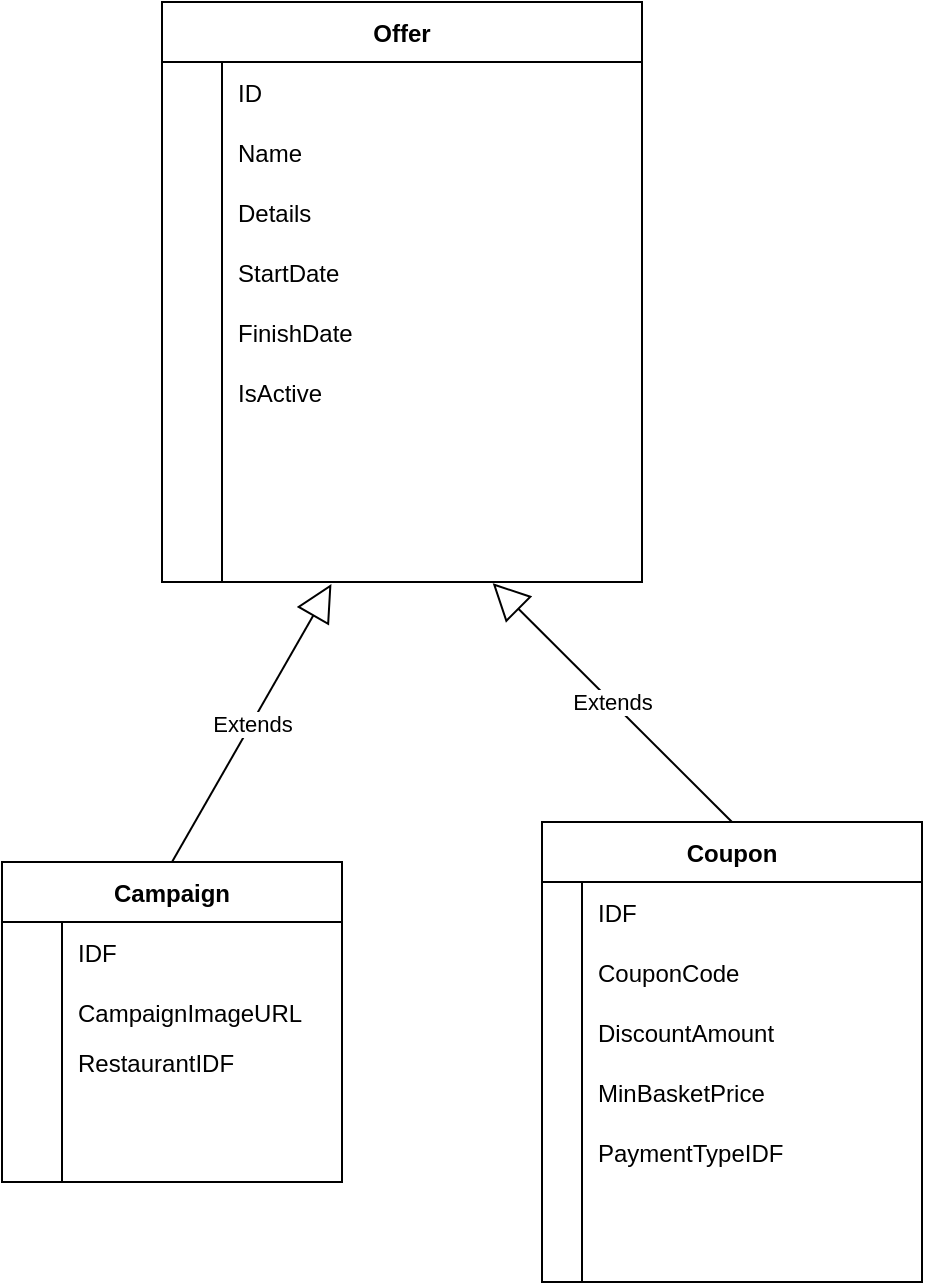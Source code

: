 <mxfile version="17.4.6" type="device"><diagram id="l6VeCcnvR_PnfAOTuauu" name="Page-1"><mxGraphModel dx="1680" dy="400" grid="1" gridSize="10" guides="1" tooltips="1" connect="1" arrows="1" fold="1" page="1" pageScale="1" pageWidth="850" pageHeight="1100" math="0" shadow="0"><root><mxCell id="0"/><mxCell id="1" parent="0"/><mxCell id="JWYqVmslD0l_uEXefMOu-1" value="Offer" style="shape=table;startSize=30;container=1;collapsible=1;childLayout=tableLayout;fixedRows=1;rowLines=0;fontStyle=1;align=center;resizeLast=1;" vertex="1" parent="1"><mxGeometry x="60" y="110" width="240" height="290" as="geometry"/></mxCell><mxCell id="JWYqVmslD0l_uEXefMOu-5" value="" style="shape=tableRow;horizontal=0;startSize=0;swimlaneHead=0;swimlaneBody=0;fillColor=none;collapsible=0;dropTarget=0;points=[[0,0.5],[1,0.5]];portConstraint=eastwest;top=0;left=0;right=0;bottom=0;" vertex="1" parent="JWYqVmslD0l_uEXefMOu-1"><mxGeometry y="30" width="240" height="30" as="geometry"/></mxCell><mxCell id="JWYqVmslD0l_uEXefMOu-6" value="" style="shape=partialRectangle;overflow=hidden;connectable=0;fillColor=none;top=0;left=0;bottom=0;right=0;" vertex="1" parent="JWYqVmslD0l_uEXefMOu-5"><mxGeometry width="30" height="30" as="geometry"><mxRectangle width="30" height="30" as="alternateBounds"/></mxGeometry></mxCell><mxCell id="JWYqVmslD0l_uEXefMOu-7" value="ID " style="shape=partialRectangle;overflow=hidden;connectable=0;fillColor=none;align=left;top=0;left=0;bottom=0;right=0;spacingLeft=6;" vertex="1" parent="JWYqVmslD0l_uEXefMOu-5"><mxGeometry x="30" width="210" height="30" as="geometry"><mxRectangle width="210" height="30" as="alternateBounds"/></mxGeometry></mxCell><mxCell id="JWYqVmslD0l_uEXefMOu-8" value="" style="shape=tableRow;horizontal=0;startSize=0;swimlaneHead=0;swimlaneBody=0;fillColor=none;collapsible=0;dropTarget=0;points=[[0,0.5],[1,0.5]];portConstraint=eastwest;top=0;left=0;right=0;bottom=0;" vertex="1" parent="JWYqVmslD0l_uEXefMOu-1"><mxGeometry y="60" width="240" height="30" as="geometry"/></mxCell><mxCell id="JWYqVmslD0l_uEXefMOu-9" value="" style="shape=partialRectangle;overflow=hidden;connectable=0;fillColor=none;top=0;left=0;bottom=0;right=0;" vertex="1" parent="JWYqVmslD0l_uEXefMOu-8"><mxGeometry width="30" height="30" as="geometry"><mxRectangle width="30" height="30" as="alternateBounds"/></mxGeometry></mxCell><mxCell id="JWYqVmslD0l_uEXefMOu-10" value="Name" style="shape=partialRectangle;overflow=hidden;connectable=0;fillColor=none;align=left;top=0;left=0;bottom=0;right=0;spacingLeft=6;" vertex="1" parent="JWYqVmslD0l_uEXefMOu-8"><mxGeometry x="30" width="210" height="30" as="geometry"><mxRectangle width="210" height="30" as="alternateBounds"/></mxGeometry></mxCell><mxCell id="JWYqVmslD0l_uEXefMOu-11" value="" style="shape=tableRow;horizontal=0;startSize=0;swimlaneHead=0;swimlaneBody=0;fillColor=none;collapsible=0;dropTarget=0;points=[[0,0.5],[1,0.5]];portConstraint=eastwest;top=0;left=0;right=0;bottom=0;" vertex="1" parent="JWYqVmslD0l_uEXefMOu-1"><mxGeometry y="90" width="240" height="30" as="geometry"/></mxCell><mxCell id="JWYqVmslD0l_uEXefMOu-12" value="" style="shape=partialRectangle;overflow=hidden;connectable=0;fillColor=none;top=0;left=0;bottom=0;right=0;" vertex="1" parent="JWYqVmslD0l_uEXefMOu-11"><mxGeometry width="30" height="30" as="geometry"><mxRectangle width="30" height="30" as="alternateBounds"/></mxGeometry></mxCell><mxCell id="JWYqVmslD0l_uEXefMOu-13" value="Details " style="shape=partialRectangle;overflow=hidden;connectable=0;fillColor=none;align=left;top=0;left=0;bottom=0;right=0;spacingLeft=6;" vertex="1" parent="JWYqVmslD0l_uEXefMOu-11"><mxGeometry x="30" width="210" height="30" as="geometry"><mxRectangle width="210" height="30" as="alternateBounds"/></mxGeometry></mxCell><mxCell id="JWYqVmslD0l_uEXefMOu-14" value="" style="shape=tableRow;horizontal=0;startSize=0;swimlaneHead=0;swimlaneBody=0;fillColor=none;collapsible=0;dropTarget=0;points=[[0,0.5],[1,0.5]];portConstraint=eastwest;top=0;left=0;right=0;bottom=0;" vertex="1" parent="JWYqVmslD0l_uEXefMOu-1"><mxGeometry y="120" width="240" height="30" as="geometry"/></mxCell><mxCell id="JWYqVmslD0l_uEXefMOu-15" value="" style="shape=partialRectangle;overflow=hidden;connectable=0;fillColor=none;top=0;left=0;bottom=0;right=0;" vertex="1" parent="JWYqVmslD0l_uEXefMOu-14"><mxGeometry width="30" height="30" as="geometry"><mxRectangle width="30" height="30" as="alternateBounds"/></mxGeometry></mxCell><mxCell id="JWYqVmslD0l_uEXefMOu-16" value="StartDate " style="shape=partialRectangle;overflow=hidden;connectable=0;fillColor=none;align=left;top=0;left=0;bottom=0;right=0;spacingLeft=6;" vertex="1" parent="JWYqVmslD0l_uEXefMOu-14"><mxGeometry x="30" width="210" height="30" as="geometry"><mxRectangle width="210" height="30" as="alternateBounds"/></mxGeometry></mxCell><mxCell id="JWYqVmslD0l_uEXefMOu-17" value="" style="shape=tableRow;horizontal=0;startSize=0;swimlaneHead=0;swimlaneBody=0;fillColor=none;collapsible=0;dropTarget=0;points=[[0,0.5],[1,0.5]];portConstraint=eastwest;top=0;left=0;right=0;bottom=0;" vertex="1" parent="JWYqVmslD0l_uEXefMOu-1"><mxGeometry y="150" width="240" height="30" as="geometry"/></mxCell><mxCell id="JWYqVmslD0l_uEXefMOu-18" value="" style="shape=partialRectangle;overflow=hidden;connectable=0;fillColor=none;top=0;left=0;bottom=0;right=0;" vertex="1" parent="JWYqVmslD0l_uEXefMOu-17"><mxGeometry width="30" height="30" as="geometry"><mxRectangle width="30" height="30" as="alternateBounds"/></mxGeometry></mxCell><mxCell id="JWYqVmslD0l_uEXefMOu-19" value="FinishDate " style="shape=partialRectangle;overflow=hidden;connectable=0;fillColor=none;align=left;top=0;left=0;bottom=0;right=0;spacingLeft=6;" vertex="1" parent="JWYqVmslD0l_uEXefMOu-17"><mxGeometry x="30" width="210" height="30" as="geometry"><mxRectangle width="210" height="30" as="alternateBounds"/></mxGeometry></mxCell><mxCell id="JWYqVmslD0l_uEXefMOu-20" value="" style="shape=tableRow;horizontal=0;startSize=0;swimlaneHead=0;swimlaneBody=0;fillColor=none;collapsible=0;dropTarget=0;points=[[0,0.5],[1,0.5]];portConstraint=eastwest;top=0;left=0;right=0;bottom=0;" vertex="1" parent="JWYqVmslD0l_uEXefMOu-1"><mxGeometry y="180" width="240" height="30" as="geometry"/></mxCell><mxCell id="JWYqVmslD0l_uEXefMOu-21" value="" style="shape=partialRectangle;overflow=hidden;connectable=0;fillColor=none;top=0;left=0;bottom=0;right=0;" vertex="1" parent="JWYqVmslD0l_uEXefMOu-20"><mxGeometry width="30" height="30" as="geometry"><mxRectangle width="30" height="30" as="alternateBounds"/></mxGeometry></mxCell><mxCell id="JWYqVmslD0l_uEXefMOu-22" value="IsActive " style="shape=partialRectangle;overflow=hidden;connectable=0;fillColor=none;align=left;top=0;left=0;bottom=0;right=0;spacingLeft=6;" vertex="1" parent="JWYqVmslD0l_uEXefMOu-20"><mxGeometry x="30" width="210" height="30" as="geometry"><mxRectangle width="210" height="30" as="alternateBounds"/></mxGeometry></mxCell><mxCell id="JWYqVmslD0l_uEXefMOu-23" value="" style="shape=tableRow;horizontal=0;startSize=0;swimlaneHead=0;swimlaneBody=0;fillColor=none;collapsible=0;dropTarget=0;points=[[0,0.5],[1,0.5]];portConstraint=eastwest;top=0;left=0;right=0;bottom=0;" vertex="1" parent="JWYqVmslD0l_uEXefMOu-1"><mxGeometry y="210" width="240" height="30" as="geometry"/></mxCell><mxCell id="JWYqVmslD0l_uEXefMOu-24" value="" style="shape=partialRectangle;overflow=hidden;connectable=0;fillColor=none;top=0;left=0;bottom=0;right=0;" vertex="1" parent="JWYqVmslD0l_uEXefMOu-23"><mxGeometry width="30" height="30" as="geometry"><mxRectangle width="30" height="30" as="alternateBounds"/></mxGeometry></mxCell><mxCell id="JWYqVmslD0l_uEXefMOu-25" value="" style="shape=partialRectangle;overflow=hidden;connectable=0;fillColor=none;align=left;top=0;left=0;bottom=0;right=0;spacingLeft=6;" vertex="1" parent="JWYqVmslD0l_uEXefMOu-23"><mxGeometry x="30" width="210" height="30" as="geometry"><mxRectangle width="210" height="30" as="alternateBounds"/></mxGeometry></mxCell><mxCell id="JWYqVmslD0l_uEXefMOu-26" value="" style="shape=tableRow;horizontal=0;startSize=0;swimlaneHead=0;swimlaneBody=0;fillColor=none;collapsible=0;dropTarget=0;points=[[0,0.5],[1,0.5]];portConstraint=eastwest;top=0;left=0;right=0;bottom=0;" vertex="1" parent="JWYqVmslD0l_uEXefMOu-1"><mxGeometry y="240" width="240" height="30" as="geometry"/></mxCell><mxCell id="JWYqVmslD0l_uEXefMOu-27" value="" style="shape=partialRectangle;overflow=hidden;connectable=0;fillColor=none;top=0;left=0;bottom=0;right=0;" vertex="1" parent="JWYqVmslD0l_uEXefMOu-26"><mxGeometry width="30" height="30" as="geometry"><mxRectangle width="30" height="30" as="alternateBounds"/></mxGeometry></mxCell><mxCell id="JWYqVmslD0l_uEXefMOu-28" value="" style="shape=partialRectangle;overflow=hidden;connectable=0;fillColor=none;align=left;top=0;left=0;bottom=0;right=0;spacingLeft=6;" vertex="1" parent="JWYqVmslD0l_uEXefMOu-26"><mxGeometry x="30" width="210" height="30" as="geometry"><mxRectangle width="210" height="30" as="alternateBounds"/></mxGeometry></mxCell><mxCell id="JWYqVmslD0l_uEXefMOu-29" value="" style="shape=tableRow;horizontal=0;startSize=0;swimlaneHead=0;swimlaneBody=0;fillColor=none;collapsible=0;dropTarget=0;points=[[0,0.5],[1,0.5]];portConstraint=eastwest;top=0;left=0;right=0;bottom=0;" vertex="1" parent="JWYqVmslD0l_uEXefMOu-1"><mxGeometry y="270" width="240" height="20" as="geometry"/></mxCell><mxCell id="JWYqVmslD0l_uEXefMOu-30" value="" style="shape=partialRectangle;overflow=hidden;connectable=0;fillColor=none;top=0;left=0;bottom=0;right=0;" vertex="1" parent="JWYqVmslD0l_uEXefMOu-29"><mxGeometry width="30" height="20" as="geometry"><mxRectangle width="30" height="20" as="alternateBounds"/></mxGeometry></mxCell><mxCell id="JWYqVmslD0l_uEXefMOu-31" value="" style="shape=partialRectangle;overflow=hidden;connectable=0;fillColor=none;align=left;top=0;left=0;bottom=0;right=0;spacingLeft=6;" vertex="1" parent="JWYqVmslD0l_uEXefMOu-29"><mxGeometry x="30" width="210" height="20" as="geometry"><mxRectangle width="210" height="20" as="alternateBounds"/></mxGeometry></mxCell><mxCell id="JWYqVmslD0l_uEXefMOu-32" value="Campaign" style="shape=table;startSize=30;container=1;collapsible=1;childLayout=tableLayout;fixedRows=1;rowLines=0;fontStyle=1;align=center;resizeLast=1;" vertex="1" parent="1"><mxGeometry x="-20" y="540" width="170" height="160" as="geometry"><mxRectangle x="-20" y="540" width="90" height="30" as="alternateBounds"/></mxGeometry></mxCell><mxCell id="JWYqVmslD0l_uEXefMOu-36" value="" style="shape=tableRow;horizontal=0;startSize=0;swimlaneHead=0;swimlaneBody=0;fillColor=none;collapsible=0;dropTarget=0;points=[[0,0.5],[1,0.5]];portConstraint=eastwest;top=0;left=0;right=0;bottom=0;" vertex="1" parent="JWYqVmslD0l_uEXefMOu-32"><mxGeometry y="30" width="170" height="30" as="geometry"/></mxCell><mxCell id="JWYqVmslD0l_uEXefMOu-37" value="" style="shape=partialRectangle;overflow=hidden;connectable=0;fillColor=none;top=0;left=0;bottom=0;right=0;" vertex="1" parent="JWYqVmslD0l_uEXefMOu-36"><mxGeometry width="30" height="30" as="geometry"><mxRectangle width="30" height="30" as="alternateBounds"/></mxGeometry></mxCell><mxCell id="JWYqVmslD0l_uEXefMOu-38" value="IDF " style="shape=partialRectangle;overflow=hidden;connectable=0;fillColor=none;align=left;top=0;left=0;bottom=0;right=0;spacingLeft=6;" vertex="1" parent="JWYqVmslD0l_uEXefMOu-36"><mxGeometry x="30" width="140" height="30" as="geometry"><mxRectangle width="140" height="30" as="alternateBounds"/></mxGeometry></mxCell><mxCell id="JWYqVmslD0l_uEXefMOu-39" value="" style="shape=tableRow;horizontal=0;startSize=0;swimlaneHead=0;swimlaneBody=0;fillColor=none;collapsible=0;dropTarget=0;points=[[0,0.5],[1,0.5]];portConstraint=eastwest;top=0;left=0;right=0;bottom=0;" vertex="1" parent="JWYqVmslD0l_uEXefMOu-32"><mxGeometry y="60" width="170" height="30" as="geometry"/></mxCell><mxCell id="JWYqVmslD0l_uEXefMOu-40" value="" style="shape=partialRectangle;overflow=hidden;connectable=0;fillColor=none;top=0;left=0;bottom=0;right=0;" vertex="1" parent="JWYqVmslD0l_uEXefMOu-39"><mxGeometry width="30" height="30" as="geometry"><mxRectangle width="30" height="30" as="alternateBounds"/></mxGeometry></mxCell><mxCell id="JWYqVmslD0l_uEXefMOu-41" value="CampaignImageURL" style="shape=partialRectangle;overflow=hidden;connectable=0;fillColor=none;align=left;top=0;left=0;bottom=0;right=0;spacingLeft=6;" vertex="1" parent="JWYqVmslD0l_uEXefMOu-39"><mxGeometry x="30" width="140" height="30" as="geometry"><mxRectangle width="140" height="30" as="alternateBounds"/></mxGeometry></mxCell><mxCell id="JWYqVmslD0l_uEXefMOu-42" value="" style="shape=tableRow;horizontal=0;startSize=0;swimlaneHead=0;swimlaneBody=0;fillColor=none;collapsible=0;dropTarget=0;points=[[0,0.5],[1,0.5]];portConstraint=eastwest;top=0;left=0;right=0;bottom=0;" vertex="1" parent="JWYqVmslD0l_uEXefMOu-32"><mxGeometry y="90" width="170" height="20" as="geometry"/></mxCell><mxCell id="JWYqVmslD0l_uEXefMOu-43" value="" style="shape=partialRectangle;overflow=hidden;connectable=0;fillColor=none;top=0;left=0;bottom=0;right=0;" vertex="1" parent="JWYqVmslD0l_uEXefMOu-42"><mxGeometry width="30" height="20" as="geometry"><mxRectangle width="30" height="20" as="alternateBounds"/></mxGeometry></mxCell><mxCell id="JWYqVmslD0l_uEXefMOu-44" value="RestaurantIDF " style="shape=partialRectangle;overflow=hidden;connectable=0;fillColor=none;align=left;top=0;left=0;bottom=0;right=0;spacingLeft=6;" vertex="1" parent="JWYqVmslD0l_uEXefMOu-42"><mxGeometry x="30" width="140" height="20" as="geometry"><mxRectangle width="140" height="20" as="alternateBounds"/></mxGeometry></mxCell><mxCell id="JWYqVmslD0l_uEXefMOu-45" value="" style="shape=tableRow;horizontal=0;startSize=0;swimlaneHead=0;swimlaneBody=0;fillColor=none;collapsible=0;dropTarget=0;points=[[0,0.5],[1,0.5]];portConstraint=eastwest;top=0;left=0;right=0;bottom=0;" vertex="1" parent="JWYqVmslD0l_uEXefMOu-32"><mxGeometry y="110" width="170" height="30" as="geometry"/></mxCell><mxCell id="JWYqVmslD0l_uEXefMOu-46" value="" style="shape=partialRectangle;overflow=hidden;connectable=0;fillColor=none;top=0;left=0;bottom=0;right=0;" vertex="1" parent="JWYqVmslD0l_uEXefMOu-45"><mxGeometry width="30" height="30" as="geometry"><mxRectangle width="30" height="30" as="alternateBounds"/></mxGeometry></mxCell><mxCell id="JWYqVmslD0l_uEXefMOu-47" value="" style="shape=partialRectangle;overflow=hidden;connectable=0;fillColor=none;align=left;top=0;left=0;bottom=0;right=0;spacingLeft=6;" vertex="1" parent="JWYqVmslD0l_uEXefMOu-45"><mxGeometry x="30" width="140" height="30" as="geometry"><mxRectangle width="140" height="30" as="alternateBounds"/></mxGeometry></mxCell><mxCell id="JWYqVmslD0l_uEXefMOu-48" value="" style="shape=tableRow;horizontal=0;startSize=0;swimlaneHead=0;swimlaneBody=0;fillColor=none;collapsible=0;dropTarget=0;points=[[0,0.5],[1,0.5]];portConstraint=eastwest;top=0;left=0;right=0;bottom=0;" vertex="1" parent="JWYqVmslD0l_uEXefMOu-32"><mxGeometry y="140" width="170" height="20" as="geometry"/></mxCell><mxCell id="JWYqVmslD0l_uEXefMOu-49" value="" style="shape=partialRectangle;overflow=hidden;connectable=0;fillColor=none;top=0;left=0;bottom=0;right=0;" vertex="1" parent="JWYqVmslD0l_uEXefMOu-48"><mxGeometry width="30" height="20" as="geometry"><mxRectangle width="30" height="20" as="alternateBounds"/></mxGeometry></mxCell><mxCell id="JWYqVmslD0l_uEXefMOu-50" value="" style="shape=partialRectangle;overflow=hidden;connectable=0;fillColor=none;align=left;top=0;left=0;bottom=0;right=0;spacingLeft=6;" vertex="1" parent="JWYqVmslD0l_uEXefMOu-48"><mxGeometry x="30" width="140" height="20" as="geometry"><mxRectangle width="140" height="20" as="alternateBounds"/></mxGeometry></mxCell><mxCell id="JWYqVmslD0l_uEXefMOu-51" value="Coupon" style="shape=table;startSize=30;container=1;collapsible=1;childLayout=tableLayout;fixedRows=1;rowLines=0;fontStyle=1;align=center;resizeLast=1;" vertex="1" parent="1"><mxGeometry x="250" y="520" width="190" height="230" as="geometry"/></mxCell><mxCell id="JWYqVmslD0l_uEXefMOu-55" value="" style="shape=tableRow;horizontal=0;startSize=0;swimlaneHead=0;swimlaneBody=0;fillColor=none;collapsible=0;dropTarget=0;points=[[0,0.5],[1,0.5]];portConstraint=eastwest;top=0;left=0;right=0;bottom=0;" vertex="1" parent="JWYqVmslD0l_uEXefMOu-51"><mxGeometry y="30" width="190" height="30" as="geometry"/></mxCell><mxCell id="JWYqVmslD0l_uEXefMOu-56" value="" style="shape=partialRectangle;overflow=hidden;connectable=0;fillColor=none;top=0;left=0;bottom=0;right=0;" vertex="1" parent="JWYqVmslD0l_uEXefMOu-55"><mxGeometry width="20" height="30" as="geometry"><mxRectangle width="20" height="30" as="alternateBounds"/></mxGeometry></mxCell><mxCell id="JWYqVmslD0l_uEXefMOu-57" value="IDF " style="shape=partialRectangle;overflow=hidden;connectable=0;fillColor=none;align=left;top=0;left=0;bottom=0;right=0;spacingLeft=6;" vertex="1" parent="JWYqVmslD0l_uEXefMOu-55"><mxGeometry x="20" width="170" height="30" as="geometry"><mxRectangle width="170" height="30" as="alternateBounds"/></mxGeometry></mxCell><mxCell id="JWYqVmslD0l_uEXefMOu-58" value="" style="shape=tableRow;horizontal=0;startSize=0;swimlaneHead=0;swimlaneBody=0;fillColor=none;collapsible=0;dropTarget=0;points=[[0,0.5],[1,0.5]];portConstraint=eastwest;top=0;left=0;right=0;bottom=0;" vertex="1" parent="JWYqVmslD0l_uEXefMOu-51"><mxGeometry y="60" width="190" height="30" as="geometry"/></mxCell><mxCell id="JWYqVmslD0l_uEXefMOu-59" value="" style="shape=partialRectangle;overflow=hidden;connectable=0;fillColor=none;top=0;left=0;bottom=0;right=0;" vertex="1" parent="JWYqVmslD0l_uEXefMOu-58"><mxGeometry width="20" height="30" as="geometry"><mxRectangle width="20" height="30" as="alternateBounds"/></mxGeometry></mxCell><mxCell id="JWYqVmslD0l_uEXefMOu-60" value="CouponCode " style="shape=partialRectangle;overflow=hidden;connectable=0;fillColor=none;align=left;top=0;left=0;bottom=0;right=0;spacingLeft=6;" vertex="1" parent="JWYqVmslD0l_uEXefMOu-58"><mxGeometry x="20" width="170" height="30" as="geometry"><mxRectangle width="170" height="30" as="alternateBounds"/></mxGeometry></mxCell><mxCell id="JWYqVmslD0l_uEXefMOu-61" value="" style="shape=tableRow;horizontal=0;startSize=0;swimlaneHead=0;swimlaneBody=0;fillColor=none;collapsible=0;dropTarget=0;points=[[0,0.5],[1,0.5]];portConstraint=eastwest;top=0;left=0;right=0;bottom=0;" vertex="1" parent="JWYqVmslD0l_uEXefMOu-51"><mxGeometry y="90" width="190" height="30" as="geometry"/></mxCell><mxCell id="JWYqVmslD0l_uEXefMOu-62" value="" style="shape=partialRectangle;overflow=hidden;connectable=0;fillColor=none;top=0;left=0;bottom=0;right=0;" vertex="1" parent="JWYqVmslD0l_uEXefMOu-61"><mxGeometry width="20" height="30" as="geometry"><mxRectangle width="20" height="30" as="alternateBounds"/></mxGeometry></mxCell><mxCell id="JWYqVmslD0l_uEXefMOu-63" value="DiscountAmount " style="shape=partialRectangle;overflow=hidden;connectable=0;fillColor=none;align=left;top=0;left=0;bottom=0;right=0;spacingLeft=6;" vertex="1" parent="JWYqVmslD0l_uEXefMOu-61"><mxGeometry x="20" width="170" height="30" as="geometry"><mxRectangle width="170" height="30" as="alternateBounds"/></mxGeometry></mxCell><mxCell id="JWYqVmslD0l_uEXefMOu-64" value="" style="shape=tableRow;horizontal=0;startSize=0;swimlaneHead=0;swimlaneBody=0;fillColor=none;collapsible=0;dropTarget=0;points=[[0,0.5],[1,0.5]];portConstraint=eastwest;top=0;left=0;right=0;bottom=0;" vertex="1" parent="JWYqVmslD0l_uEXefMOu-51"><mxGeometry y="120" width="190" height="30" as="geometry"/></mxCell><mxCell id="JWYqVmslD0l_uEXefMOu-65" value="" style="shape=partialRectangle;overflow=hidden;connectable=0;fillColor=none;top=0;left=0;bottom=0;right=0;" vertex="1" parent="JWYqVmslD0l_uEXefMOu-64"><mxGeometry width="20" height="30" as="geometry"><mxRectangle width="20" height="30" as="alternateBounds"/></mxGeometry></mxCell><mxCell id="JWYqVmslD0l_uEXefMOu-66" value="MinBasketPrice " style="shape=partialRectangle;overflow=hidden;connectable=0;fillColor=none;align=left;top=0;left=0;bottom=0;right=0;spacingLeft=6;" vertex="1" parent="JWYqVmslD0l_uEXefMOu-64"><mxGeometry x="20" width="170" height="30" as="geometry"><mxRectangle width="170" height="30" as="alternateBounds"/></mxGeometry></mxCell><mxCell id="JWYqVmslD0l_uEXefMOu-67" value="" style="shape=tableRow;horizontal=0;startSize=0;swimlaneHead=0;swimlaneBody=0;fillColor=none;collapsible=0;dropTarget=0;points=[[0,0.5],[1,0.5]];portConstraint=eastwest;top=0;left=0;right=0;bottom=0;" vertex="1" parent="JWYqVmslD0l_uEXefMOu-51"><mxGeometry y="150" width="190" height="30" as="geometry"/></mxCell><mxCell id="JWYqVmslD0l_uEXefMOu-68" value="" style="shape=partialRectangle;overflow=hidden;connectable=0;fillColor=none;top=0;left=0;bottom=0;right=0;" vertex="1" parent="JWYqVmslD0l_uEXefMOu-67"><mxGeometry width="20" height="30" as="geometry"><mxRectangle width="20" height="30" as="alternateBounds"/></mxGeometry></mxCell><mxCell id="JWYqVmslD0l_uEXefMOu-69" value="PaymentTypeIDF" style="shape=partialRectangle;overflow=hidden;connectable=0;fillColor=none;align=left;top=0;left=0;bottom=0;right=0;spacingLeft=6;" vertex="1" parent="JWYqVmslD0l_uEXefMOu-67"><mxGeometry x="20" width="170" height="30" as="geometry"><mxRectangle width="170" height="30" as="alternateBounds"/></mxGeometry></mxCell><mxCell id="JWYqVmslD0l_uEXefMOu-70" value="" style="shape=tableRow;horizontal=0;startSize=0;swimlaneHead=0;swimlaneBody=0;fillColor=none;collapsible=0;dropTarget=0;points=[[0,0.5],[1,0.5]];portConstraint=eastwest;top=0;left=0;right=0;bottom=0;" vertex="1" parent="JWYqVmslD0l_uEXefMOu-51"><mxGeometry y="180" width="190" height="30" as="geometry"/></mxCell><mxCell id="JWYqVmslD0l_uEXefMOu-71" value="" style="shape=partialRectangle;overflow=hidden;connectable=0;fillColor=none;top=0;left=0;bottom=0;right=0;" vertex="1" parent="JWYqVmslD0l_uEXefMOu-70"><mxGeometry width="20" height="30" as="geometry"><mxRectangle width="20" height="30" as="alternateBounds"/></mxGeometry></mxCell><mxCell id="JWYqVmslD0l_uEXefMOu-72" value="" style="shape=partialRectangle;overflow=hidden;connectable=0;fillColor=none;align=left;top=0;left=0;bottom=0;right=0;spacingLeft=6;" vertex="1" parent="JWYqVmslD0l_uEXefMOu-70"><mxGeometry x="20" width="170" height="30" as="geometry"><mxRectangle width="170" height="30" as="alternateBounds"/></mxGeometry></mxCell><mxCell id="JWYqVmslD0l_uEXefMOu-73" value="" style="shape=tableRow;horizontal=0;startSize=0;swimlaneHead=0;swimlaneBody=0;fillColor=none;collapsible=0;dropTarget=0;points=[[0,0.5],[1,0.5]];portConstraint=eastwest;top=0;left=0;right=0;bottom=0;" vertex="1" parent="JWYqVmslD0l_uEXefMOu-51"><mxGeometry y="210" width="190" height="20" as="geometry"/></mxCell><mxCell id="JWYqVmslD0l_uEXefMOu-74" value="" style="shape=partialRectangle;overflow=hidden;connectable=0;fillColor=none;top=0;left=0;bottom=0;right=0;" vertex="1" parent="JWYqVmslD0l_uEXefMOu-73"><mxGeometry width="20" height="20" as="geometry"><mxRectangle width="20" height="20" as="alternateBounds"/></mxGeometry></mxCell><mxCell id="JWYqVmslD0l_uEXefMOu-75" value="" style="shape=partialRectangle;overflow=hidden;connectable=0;fillColor=none;align=left;top=0;left=0;bottom=0;right=0;spacingLeft=6;" vertex="1" parent="JWYqVmslD0l_uEXefMOu-73"><mxGeometry x="20" width="170" height="20" as="geometry"><mxRectangle width="170" height="20" as="alternateBounds"/></mxGeometry></mxCell><mxCell id="JWYqVmslD0l_uEXefMOu-77" value="Extends" style="endArrow=block;endSize=16;endFill=0;html=1;rounded=0;exitX=0.5;exitY=0;exitDx=0;exitDy=0;entryX=0.689;entryY=1.029;entryDx=0;entryDy=0;entryPerimeter=0;" edge="1" parent="1" source="JWYqVmslD0l_uEXefMOu-51" target="JWYqVmslD0l_uEXefMOu-29"><mxGeometry width="160" relative="1" as="geometry"><mxPoint x="330" y="490" as="sourcePoint"/><mxPoint x="210" y="410" as="targetPoint"/></mxGeometry></mxCell><mxCell id="JWYqVmslD0l_uEXefMOu-78" value="Extends" style="endArrow=block;endSize=16;endFill=0;html=1;rounded=0;entryX=0.353;entryY=1.048;entryDx=0;entryDy=0;entryPerimeter=0;exitX=0.5;exitY=0;exitDx=0;exitDy=0;" edge="1" parent="1" source="JWYqVmslD0l_uEXefMOu-32" target="JWYqVmslD0l_uEXefMOu-29"><mxGeometry width="160" relative="1" as="geometry"><mxPoint x="330" y="490" as="sourcePoint"/><mxPoint x="490" y="490" as="targetPoint"/></mxGeometry></mxCell></root></mxGraphModel></diagram></mxfile>